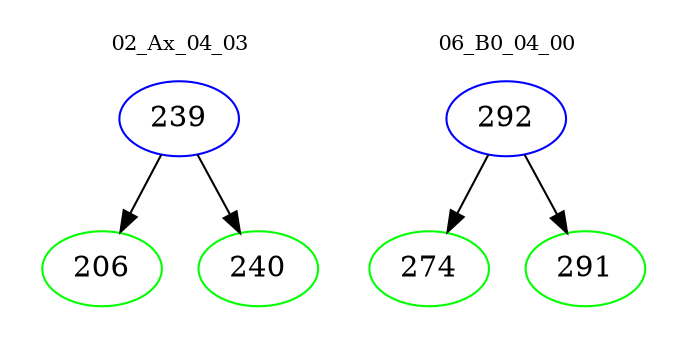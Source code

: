digraph{
subgraph cluster_0 {
color = white
label = "02_Ax_04_03";
fontsize=10;
T0_239 [label="239", color="blue"]
T0_239 -> T0_206 [color="black"]
T0_206 [label="206", color="green"]
T0_239 -> T0_240 [color="black"]
T0_240 [label="240", color="green"]
}
subgraph cluster_1 {
color = white
label = "06_B0_04_00";
fontsize=10;
T1_292 [label="292", color="blue"]
T1_292 -> T1_274 [color="black"]
T1_274 [label="274", color="green"]
T1_292 -> T1_291 [color="black"]
T1_291 [label="291", color="green"]
}
}
